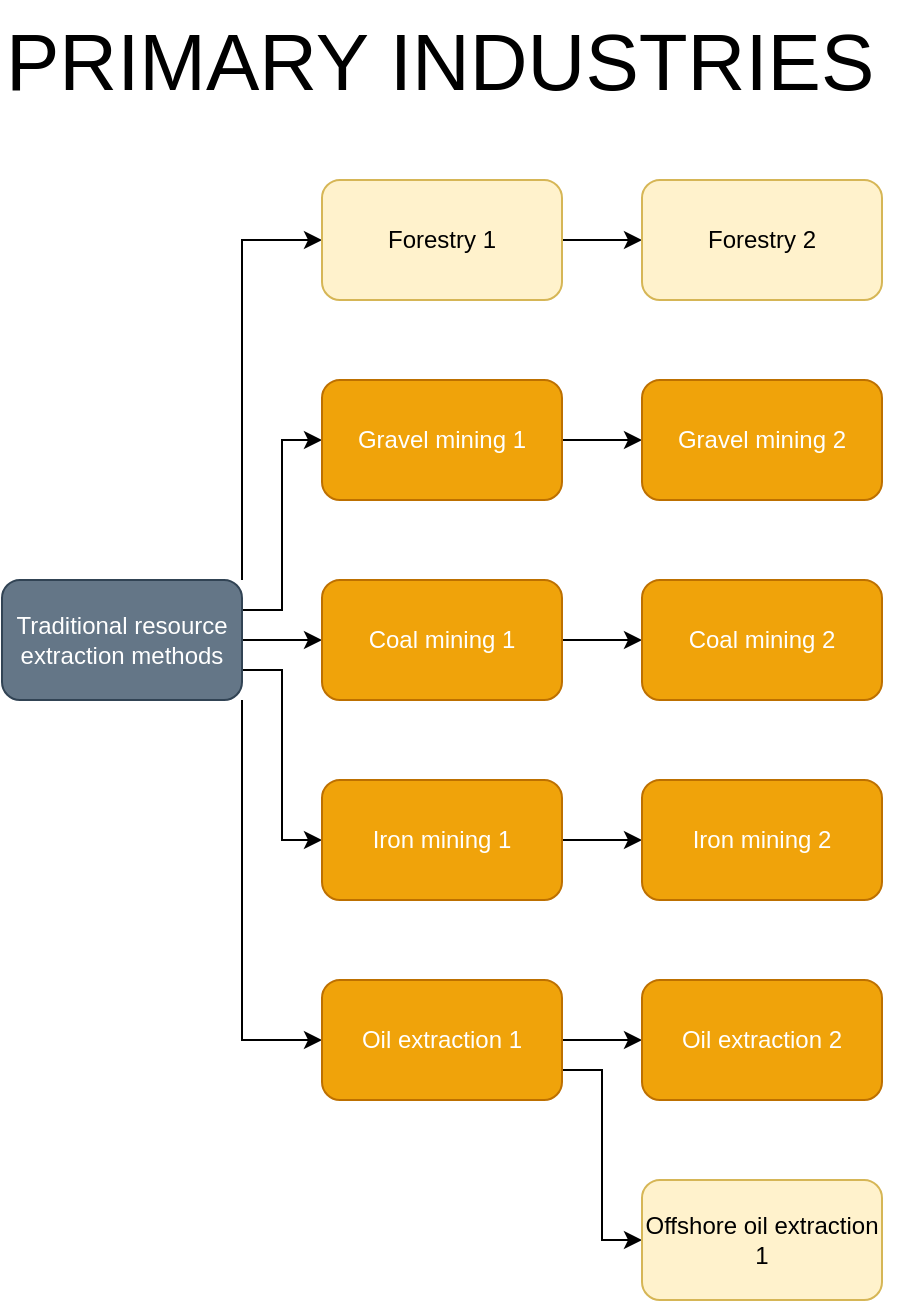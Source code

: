 <mxfile version="12.9.14" type="device"><diagram id="BN5ZN4Ey3Fofl15zJlCC" name="Page-1"><mxGraphModel dx="1038" dy="575" grid="1" gridSize="10" guides="1" tooltips="1" connect="1" arrows="1" fold="1" page="1" pageScale="1" pageWidth="850" pageHeight="1100" math="0" shadow="0"><root><mxCell id="0"/><mxCell id="1" parent="0"/><mxCell id="1Es-dBzwbiz0c_1wm-NT-11" style="edgeStyle=orthogonalEdgeStyle;rounded=0;orthogonalLoop=1;jettySize=auto;html=1;exitX=1;exitY=0.5;exitDx=0;exitDy=0;entryX=0;entryY=0.5;entryDx=0;entryDy=0;" parent="1" source="1Es-dBzwbiz0c_1wm-NT-1" target="1Es-dBzwbiz0c_1wm-NT-7" edge="1"><mxGeometry relative="1" as="geometry"/></mxCell><mxCell id="1Es-dBzwbiz0c_1wm-NT-12" style="edgeStyle=orthogonalEdgeStyle;rounded=0;orthogonalLoop=1;jettySize=auto;html=1;exitX=1;exitY=0.25;exitDx=0;exitDy=0;entryX=0;entryY=0.5;entryDx=0;entryDy=0;" parent="1" source="1Es-dBzwbiz0c_1wm-NT-1" target="1Es-dBzwbiz0c_1wm-NT-9" edge="1"><mxGeometry relative="1" as="geometry"/></mxCell><mxCell id="1Es-dBzwbiz0c_1wm-NT-13" style="edgeStyle=orthogonalEdgeStyle;rounded=0;orthogonalLoop=1;jettySize=auto;html=1;exitX=1;exitY=0.75;exitDx=0;exitDy=0;entryX=0;entryY=0.5;entryDx=0;entryDy=0;" parent="1" source="1Es-dBzwbiz0c_1wm-NT-1" target="1Es-dBzwbiz0c_1wm-NT-5" edge="1"><mxGeometry relative="1" as="geometry"/></mxCell><mxCell id="1Es-dBzwbiz0c_1wm-NT-14" style="edgeStyle=orthogonalEdgeStyle;rounded=0;orthogonalLoop=1;jettySize=auto;html=1;exitX=1;exitY=1;exitDx=0;exitDy=0;entryX=0;entryY=0.5;entryDx=0;entryDy=0;" parent="1" source="1Es-dBzwbiz0c_1wm-NT-1" target="1Es-dBzwbiz0c_1wm-NT-2" edge="1"><mxGeometry relative="1" as="geometry"/></mxCell><mxCell id="1Es-dBzwbiz0c_1wm-NT-15" style="edgeStyle=orthogonalEdgeStyle;rounded=0;orthogonalLoop=1;jettySize=auto;html=1;exitX=1;exitY=0;exitDx=0;exitDy=0;entryX=0;entryY=0.5;entryDx=0;entryDy=0;" parent="1" source="1Es-dBzwbiz0c_1wm-NT-1" target="1Es-dBzwbiz0c_1wm-NT-10" edge="1"><mxGeometry relative="1" as="geometry"/></mxCell><mxCell id="1Es-dBzwbiz0c_1wm-NT-1" value="Traditional resource extraction methods" style="rounded=1;whiteSpace=wrap;html=1;fillColor=#647687;strokeColor=#314354;fontColor=#ffffff;" parent="1" vertex="1"><mxGeometry x="120" y="320" width="120" height="60" as="geometry"/></mxCell><mxCell id="1Es-dBzwbiz0c_1wm-NT-18" style="edgeStyle=orthogonalEdgeStyle;rounded=0;orthogonalLoop=1;jettySize=auto;html=1;exitX=1;exitY=0.5;exitDx=0;exitDy=0;entryX=0;entryY=0.5;entryDx=0;entryDy=0;" parent="1" source="1Es-dBzwbiz0c_1wm-NT-2" target="1Es-dBzwbiz0c_1wm-NT-3" edge="1"><mxGeometry relative="1" as="geometry"/></mxCell><mxCell id="1Es-dBzwbiz0c_1wm-NT-19" style="edgeStyle=orthogonalEdgeStyle;rounded=0;orthogonalLoop=1;jettySize=auto;html=1;exitX=1;exitY=0.75;exitDx=0;exitDy=0;entryX=0;entryY=0.5;entryDx=0;entryDy=0;" parent="1" source="1Es-dBzwbiz0c_1wm-NT-2" target="1Es-dBzwbiz0c_1wm-NT-4" edge="1"><mxGeometry relative="1" as="geometry"/></mxCell><mxCell id="1Es-dBzwbiz0c_1wm-NT-2" value="Oil extraction 1" style="rounded=1;whiteSpace=wrap;html=1;fillColor=#f0a30a;strokeColor=#BD7000;fontColor=#ffffff;" parent="1" vertex="1"><mxGeometry x="280" y="520" width="120" height="60" as="geometry"/></mxCell><mxCell id="1Es-dBzwbiz0c_1wm-NT-3" value="Oil extraction 2" style="rounded=1;whiteSpace=wrap;html=1;fillColor=#f0a30a;strokeColor=#BD7000;fontColor=#ffffff;" parent="1" vertex="1"><mxGeometry x="440" y="520" width="120" height="60" as="geometry"/></mxCell><mxCell id="1Es-dBzwbiz0c_1wm-NT-4" value="Offshore oil extraction 1" style="rounded=1;whiteSpace=wrap;html=1;fillColor=#fff2cc;strokeColor=#d6b656;" parent="1" vertex="1"><mxGeometry x="440" y="620" width="120" height="60" as="geometry"/></mxCell><mxCell id="1Es-dBzwbiz0c_1wm-NT-17" style="edgeStyle=orthogonalEdgeStyle;rounded=0;orthogonalLoop=1;jettySize=auto;html=1;exitX=1;exitY=0.5;exitDx=0;exitDy=0;entryX=0;entryY=0.5;entryDx=0;entryDy=0;" parent="1" source="1Es-dBzwbiz0c_1wm-NT-5" target="1Es-dBzwbiz0c_1wm-NT-6" edge="1"><mxGeometry relative="1" as="geometry"/></mxCell><mxCell id="1Es-dBzwbiz0c_1wm-NT-5" value="Iron mining 1" style="rounded=1;whiteSpace=wrap;html=1;fillColor=#f0a30a;strokeColor=#BD7000;fontColor=#ffffff;" parent="1" vertex="1"><mxGeometry x="280" y="420" width="120" height="60" as="geometry"/></mxCell><mxCell id="1Es-dBzwbiz0c_1wm-NT-6" value="Iron mining 2" style="rounded=1;whiteSpace=wrap;html=1;fillColor=#f0a30a;strokeColor=#BD7000;fontColor=#ffffff;" parent="1" vertex="1"><mxGeometry x="440" y="420" width="120" height="60" as="geometry"/></mxCell><mxCell id="1Es-dBzwbiz0c_1wm-NT-16" style="edgeStyle=orthogonalEdgeStyle;rounded=0;orthogonalLoop=1;jettySize=auto;html=1;exitX=1;exitY=0.5;exitDx=0;exitDy=0;entryX=0;entryY=0.5;entryDx=0;entryDy=0;" parent="1" source="1Es-dBzwbiz0c_1wm-NT-7" target="1Es-dBzwbiz0c_1wm-NT-8" edge="1"><mxGeometry relative="1" as="geometry"/></mxCell><mxCell id="1Es-dBzwbiz0c_1wm-NT-7" value="Coal mining 1" style="rounded=1;whiteSpace=wrap;html=1;fillColor=#f0a30a;strokeColor=#BD7000;fontColor=#ffffff;" parent="1" vertex="1"><mxGeometry x="280" y="320" width="120" height="60" as="geometry"/></mxCell><mxCell id="1Es-dBzwbiz0c_1wm-NT-8" value="Coal mining 2" style="rounded=1;whiteSpace=wrap;html=1;fillColor=#f0a30a;strokeColor=#BD7000;fontColor=#ffffff;" parent="1" vertex="1"><mxGeometry x="440" y="320" width="120" height="60" as="geometry"/></mxCell><mxCell id="1Es-dBzwbiz0c_1wm-NT-21" style="edgeStyle=orthogonalEdgeStyle;rounded=0;orthogonalLoop=1;jettySize=auto;html=1;exitX=1;exitY=0.5;exitDx=0;exitDy=0;entryX=0;entryY=0.5;entryDx=0;entryDy=0;" parent="1" source="1Es-dBzwbiz0c_1wm-NT-9" target="1Es-dBzwbiz0c_1wm-NT-20" edge="1"><mxGeometry relative="1" as="geometry"/></mxCell><mxCell id="1Es-dBzwbiz0c_1wm-NT-9" value="Gravel mining 1" style="rounded=1;whiteSpace=wrap;html=1;fillColor=#f0a30a;strokeColor=#BD7000;fontColor=#ffffff;" parent="1" vertex="1"><mxGeometry x="280" y="220" width="120" height="60" as="geometry"/></mxCell><mxCell id="1Es-dBzwbiz0c_1wm-NT-23" style="edgeStyle=orthogonalEdgeStyle;rounded=0;orthogonalLoop=1;jettySize=auto;html=1;exitX=1;exitY=0.5;exitDx=0;exitDy=0;" parent="1" source="1Es-dBzwbiz0c_1wm-NT-10" target="1Es-dBzwbiz0c_1wm-NT-22" edge="1"><mxGeometry relative="1" as="geometry"/></mxCell><mxCell id="1Es-dBzwbiz0c_1wm-NT-10" value="Forestry 1" style="rounded=1;whiteSpace=wrap;html=1;fillColor=#fff2cc;strokeColor=#d6b656;" parent="1" vertex="1"><mxGeometry x="280" y="120" width="120" height="60" as="geometry"/></mxCell><mxCell id="1Es-dBzwbiz0c_1wm-NT-20" value="Gravel mining 2" style="rounded=1;whiteSpace=wrap;html=1;fillColor=#f0a30a;strokeColor=#BD7000;fontColor=#ffffff;" parent="1" vertex="1"><mxGeometry x="440" y="220" width="120" height="60" as="geometry"/></mxCell><mxCell id="1Es-dBzwbiz0c_1wm-NT-22" value="Forestry 2" style="rounded=1;whiteSpace=wrap;html=1;fillColor=#fff2cc;strokeColor=#d6b656;" parent="1" vertex="1"><mxGeometry x="440" y="120" width="120" height="60" as="geometry"/></mxCell><mxCell id="wOnNyQOQSoYjHIMsJqHi-1" value="&lt;!--StartFragment--&gt;&lt;font style=&quot;font-size: 40px&quot;&gt;PRIMARY INDUSTRIES&lt;/font&gt;&lt;!--EndFragment--&gt;" style="text;whiteSpace=wrap;html=1;" vertex="1" parent="1"><mxGeometry x="120" y="30" width="460" height="40" as="geometry"/></mxCell></root></mxGraphModel></diagram></mxfile>